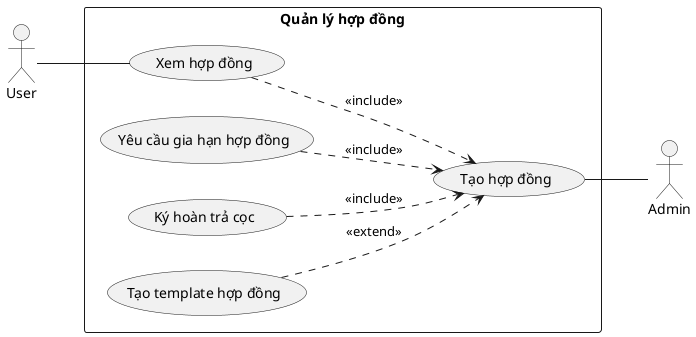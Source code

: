 @startuml
left to right direction

actor Admin as C
actor User as U
rectangle "Quản lý hợp đồng" {
  usecase (Tạo hợp đồng) as UC2
  usecase (Xem hợp đồng) as UC1
  usecase (Yêu cầu gia hạn hợp đồng) as UC8
  usecase (Ký hoàn trả cọc) as UC3
  usecase (Tạo template hợp đồng) as UC4
}

U--UC1
UC2 -- C
UC4 ..>UC2:<<extend>>
UC1 ..>UC2:<<include>>
UC8 ..>UC2:<<include>>
UC3 ..>UC2:<<include>>

@enduml
